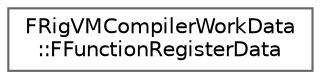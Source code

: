 digraph "Graphical Class Hierarchy"
{
 // INTERACTIVE_SVG=YES
 // LATEX_PDF_SIZE
  bgcolor="transparent";
  edge [fontname=Helvetica,fontsize=10,labelfontname=Helvetica,labelfontsize=10];
  node [fontname=Helvetica,fontsize=10,shape=box,height=0.2,width=0.4];
  rankdir="LR";
  Node0 [id="Node000000",label="FRigVMCompilerWorkData\l::FFunctionRegisterData",height=0.2,width=0.4,color="grey40", fillcolor="white", style="filled",URL="$db/dbf/structFRigVMCompilerWorkData_1_1FFunctionRegisterData.html",tooltip=" "];
}
